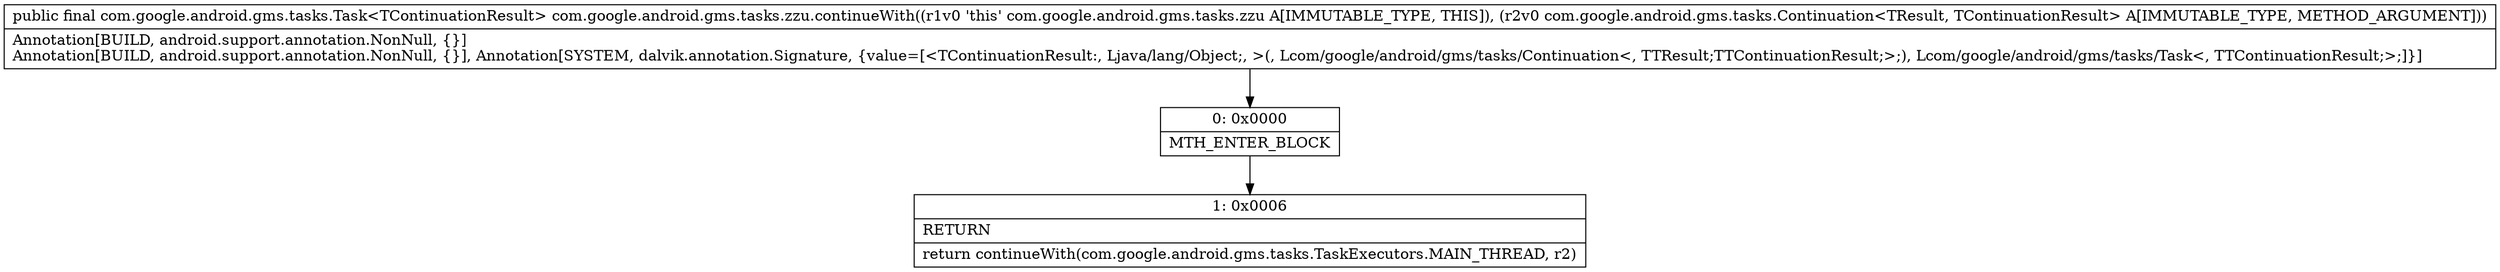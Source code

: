 digraph "CFG forcom.google.android.gms.tasks.zzu.continueWith(Lcom\/google\/android\/gms\/tasks\/Continuation;)Lcom\/google\/android\/gms\/tasks\/Task;" {
Node_0 [shape=record,label="{0\:\ 0x0000|MTH_ENTER_BLOCK\l}"];
Node_1 [shape=record,label="{1\:\ 0x0006|RETURN\l|return continueWith(com.google.android.gms.tasks.TaskExecutors.MAIN_THREAD, r2)\l}"];
MethodNode[shape=record,label="{public final com.google.android.gms.tasks.Task\<TContinuationResult\> com.google.android.gms.tasks.zzu.continueWith((r1v0 'this' com.google.android.gms.tasks.zzu A[IMMUTABLE_TYPE, THIS]), (r2v0 com.google.android.gms.tasks.Continuation\<TResult, TContinuationResult\> A[IMMUTABLE_TYPE, METHOD_ARGUMENT]))  | Annotation[BUILD, android.support.annotation.NonNull, \{\}]\lAnnotation[BUILD, android.support.annotation.NonNull, \{\}], Annotation[SYSTEM, dalvik.annotation.Signature, \{value=[\<TContinuationResult:, Ljava\/lang\/Object;, \>(, Lcom\/google\/android\/gms\/tasks\/Continuation\<, TTResult;TTContinuationResult;\>;), Lcom\/google\/android\/gms\/tasks\/Task\<, TTContinuationResult;\>;]\}]\l}"];
MethodNode -> Node_0;
Node_0 -> Node_1;
}


